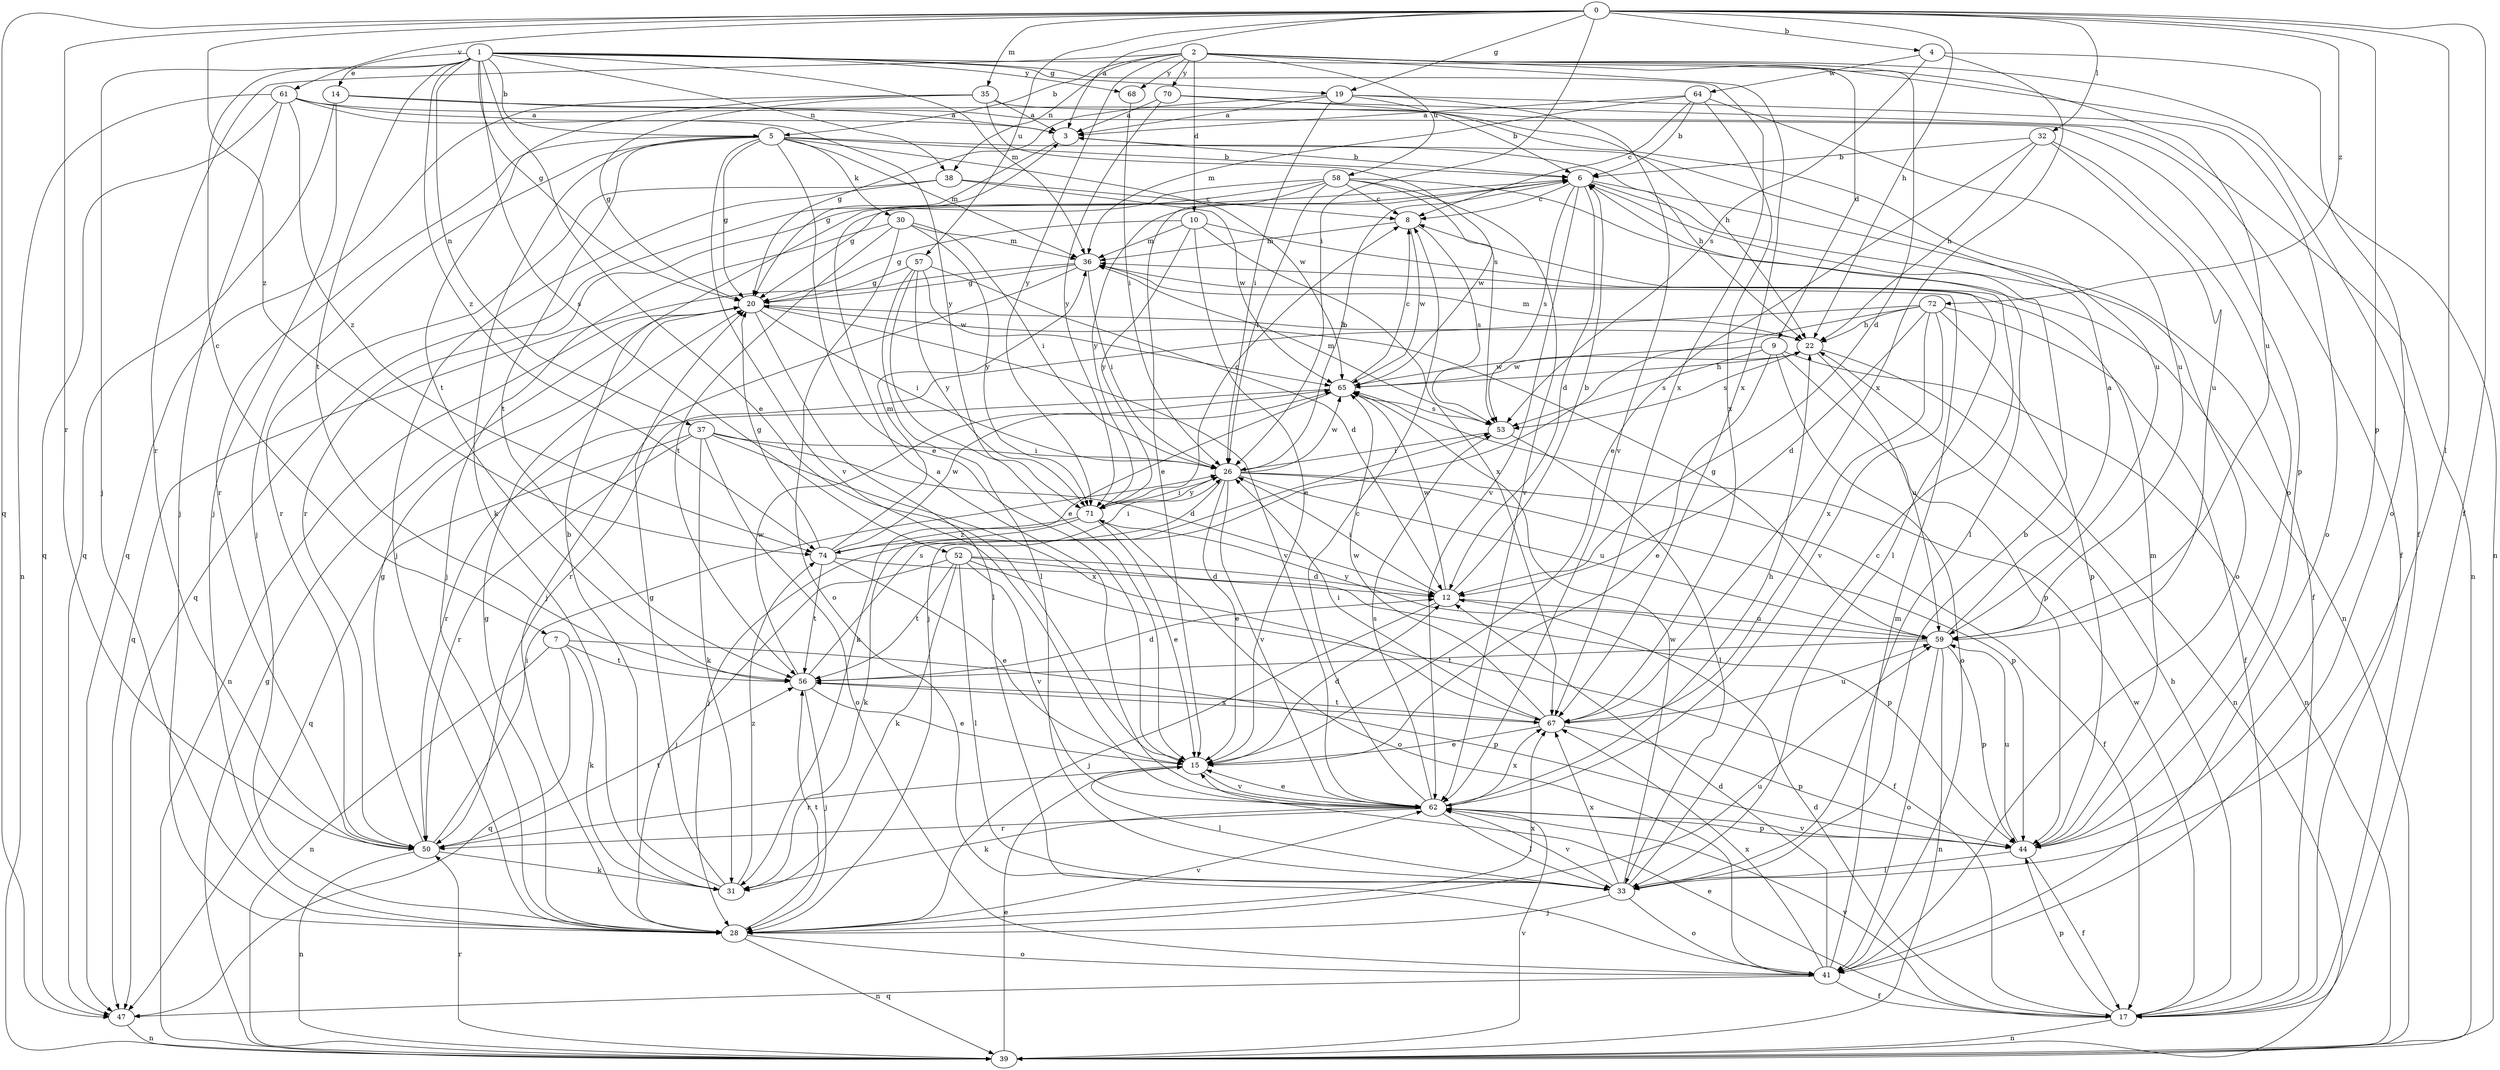 strict digraph  {
0;
1;
2;
3;
4;
5;
6;
7;
8;
9;
10;
12;
14;
15;
17;
19;
20;
22;
26;
28;
30;
31;
32;
33;
35;
36;
37;
38;
39;
41;
44;
47;
50;
52;
53;
56;
57;
58;
59;
61;
62;
64;
65;
67;
68;
70;
71;
72;
74;
0 -> 3  [label=a];
0 -> 4  [label=b];
0 -> 17  [label=f];
0 -> 19  [label=g];
0 -> 22  [label=h];
0 -> 26  [label=i];
0 -> 32  [label=l];
0 -> 33  [label=l];
0 -> 35  [label=m];
0 -> 44  [label=p];
0 -> 47  [label=q];
0 -> 50  [label=r];
0 -> 57  [label=u];
0 -> 61  [label=v];
0 -> 72  [label=z];
0 -> 74  [label=z];
1 -> 5  [label=b];
1 -> 7  [label=c];
1 -> 14  [label=e];
1 -> 15  [label=e];
1 -> 17  [label=f];
1 -> 19  [label=g];
1 -> 20  [label=g];
1 -> 28  [label=j];
1 -> 36  [label=m];
1 -> 37  [label=n];
1 -> 38  [label=n];
1 -> 52  [label=s];
1 -> 56  [label=t];
1 -> 67  [label=x];
1 -> 68  [label=y];
1 -> 74  [label=z];
2 -> 5  [label=b];
2 -> 9  [label=d];
2 -> 10  [label=d];
2 -> 12  [label=d];
2 -> 38  [label=n];
2 -> 39  [label=n];
2 -> 50  [label=r];
2 -> 58  [label=u];
2 -> 59  [label=u];
2 -> 67  [label=x];
2 -> 68  [label=y];
2 -> 70  [label=y];
2 -> 71  [label=y];
3 -> 6  [label=b];
3 -> 20  [label=g];
4 -> 41  [label=o];
4 -> 53  [label=s];
4 -> 64  [label=w];
4 -> 67  [label=x];
5 -> 6  [label=b];
5 -> 15  [label=e];
5 -> 20  [label=g];
5 -> 22  [label=h];
5 -> 28  [label=j];
5 -> 30  [label=k];
5 -> 31  [label=k];
5 -> 36  [label=m];
5 -> 50  [label=r];
5 -> 56  [label=t];
5 -> 62  [label=v];
5 -> 65  [label=w];
6 -> 8  [label=c];
6 -> 12  [label=d];
6 -> 17  [label=f];
6 -> 20  [label=g];
6 -> 33  [label=l];
6 -> 41  [label=o];
6 -> 53  [label=s];
6 -> 62  [label=v];
6 -> 71  [label=y];
7 -> 31  [label=k];
7 -> 39  [label=n];
7 -> 44  [label=p];
7 -> 47  [label=q];
7 -> 56  [label=t];
8 -> 36  [label=m];
8 -> 53  [label=s];
8 -> 65  [label=w];
9 -> 15  [label=e];
9 -> 39  [label=n];
9 -> 41  [label=o];
9 -> 44  [label=p];
9 -> 53  [label=s];
9 -> 65  [label=w];
10 -> 15  [label=e];
10 -> 20  [label=g];
10 -> 33  [label=l];
10 -> 36  [label=m];
10 -> 67  [label=x];
10 -> 71  [label=y];
12 -> 6  [label=b];
12 -> 26  [label=i];
12 -> 28  [label=j];
12 -> 59  [label=u];
12 -> 65  [label=w];
14 -> 3  [label=a];
14 -> 17  [label=f];
14 -> 28  [label=j];
14 -> 47  [label=q];
15 -> 12  [label=d];
15 -> 33  [label=l];
15 -> 50  [label=r];
15 -> 62  [label=v];
17 -> 12  [label=d];
17 -> 15  [label=e];
17 -> 22  [label=h];
17 -> 39  [label=n];
17 -> 44  [label=p];
17 -> 62  [label=v];
17 -> 65  [label=w];
19 -> 3  [label=a];
19 -> 6  [label=b];
19 -> 20  [label=g];
19 -> 26  [label=i];
19 -> 41  [label=o];
19 -> 62  [label=v];
20 -> 22  [label=h];
20 -> 26  [label=i];
20 -> 33  [label=l];
20 -> 39  [label=n];
20 -> 62  [label=v];
22 -> 36  [label=m];
22 -> 39  [label=n];
22 -> 53  [label=s];
22 -> 59  [label=u];
22 -> 65  [label=w];
26 -> 6  [label=b];
26 -> 15  [label=e];
26 -> 17  [label=f];
26 -> 28  [label=j];
26 -> 44  [label=p];
26 -> 59  [label=u];
26 -> 62  [label=v];
26 -> 65  [label=w];
26 -> 71  [label=y];
28 -> 20  [label=g];
28 -> 39  [label=n];
28 -> 41  [label=o];
28 -> 56  [label=t];
28 -> 59  [label=u];
28 -> 62  [label=v];
28 -> 67  [label=x];
30 -> 26  [label=i];
30 -> 28  [label=j];
30 -> 36  [label=m];
30 -> 41  [label=o];
30 -> 56  [label=t];
30 -> 71  [label=y];
31 -> 6  [label=b];
31 -> 20  [label=g];
31 -> 74  [label=z];
32 -> 6  [label=b];
32 -> 15  [label=e];
32 -> 22  [label=h];
32 -> 44  [label=p];
32 -> 59  [label=u];
33 -> 6  [label=b];
33 -> 8  [label=c];
33 -> 28  [label=j];
33 -> 41  [label=o];
33 -> 62  [label=v];
33 -> 65  [label=w];
33 -> 67  [label=x];
35 -> 3  [label=a];
35 -> 20  [label=g];
35 -> 47  [label=q];
35 -> 53  [label=s];
35 -> 56  [label=t];
35 -> 59  [label=u];
36 -> 20  [label=g];
36 -> 26  [label=i];
36 -> 28  [label=j];
36 -> 47  [label=q];
37 -> 12  [label=d];
37 -> 26  [label=i];
37 -> 31  [label=k];
37 -> 41  [label=o];
37 -> 47  [label=q];
37 -> 50  [label=r];
37 -> 67  [label=x];
38 -> 8  [label=c];
38 -> 28  [label=j];
38 -> 50  [label=r];
38 -> 65  [label=w];
39 -> 15  [label=e];
39 -> 20  [label=g];
39 -> 50  [label=r];
39 -> 62  [label=v];
41 -> 12  [label=d];
41 -> 17  [label=f];
41 -> 36  [label=m];
41 -> 47  [label=q];
41 -> 67  [label=x];
44 -> 17  [label=f];
44 -> 33  [label=l];
44 -> 36  [label=m];
44 -> 59  [label=u];
44 -> 62  [label=v];
47 -> 39  [label=n];
50 -> 20  [label=g];
50 -> 26  [label=i];
50 -> 31  [label=k];
50 -> 39  [label=n];
50 -> 56  [label=t];
52 -> 12  [label=d];
52 -> 17  [label=f];
52 -> 28  [label=j];
52 -> 31  [label=k];
52 -> 33  [label=l];
52 -> 44  [label=p];
52 -> 56  [label=t];
52 -> 62  [label=v];
53 -> 26  [label=i];
53 -> 33  [label=l];
53 -> 36  [label=m];
56 -> 12  [label=d];
56 -> 15  [label=e];
56 -> 28  [label=j];
56 -> 53  [label=s];
56 -> 65  [label=w];
56 -> 67  [label=x];
57 -> 12  [label=d];
57 -> 15  [label=e];
57 -> 20  [label=g];
57 -> 33  [label=l];
57 -> 65  [label=w];
57 -> 71  [label=y];
58 -> 8  [label=c];
58 -> 15  [label=e];
58 -> 26  [label=i];
58 -> 39  [label=n];
58 -> 47  [label=q];
58 -> 50  [label=r];
58 -> 62  [label=v];
58 -> 65  [label=w];
59 -> 3  [label=a];
59 -> 20  [label=g];
59 -> 39  [label=n];
59 -> 41  [label=o];
59 -> 44  [label=p];
59 -> 56  [label=t];
59 -> 71  [label=y];
61 -> 3  [label=a];
61 -> 28  [label=j];
61 -> 39  [label=n];
61 -> 44  [label=p];
61 -> 47  [label=q];
61 -> 71  [label=y];
61 -> 74  [label=z];
62 -> 3  [label=a];
62 -> 8  [label=c];
62 -> 15  [label=e];
62 -> 22  [label=h];
62 -> 31  [label=k];
62 -> 33  [label=l];
62 -> 44  [label=p];
62 -> 50  [label=r];
62 -> 53  [label=s];
62 -> 67  [label=x];
64 -> 3  [label=a];
64 -> 6  [label=b];
64 -> 8  [label=c];
64 -> 36  [label=m];
64 -> 59  [label=u];
64 -> 67  [label=x];
65 -> 8  [label=c];
65 -> 22  [label=h];
65 -> 31  [label=k];
65 -> 50  [label=r];
65 -> 53  [label=s];
67 -> 15  [label=e];
67 -> 26  [label=i];
67 -> 44  [label=p];
67 -> 56  [label=t];
67 -> 59  [label=u];
67 -> 65  [label=w];
68 -> 26  [label=i];
70 -> 3  [label=a];
70 -> 22  [label=h];
70 -> 39  [label=n];
70 -> 71  [label=y];
71 -> 8  [label=c];
71 -> 15  [label=e];
71 -> 26  [label=i];
71 -> 31  [label=k];
71 -> 41  [label=o];
71 -> 74  [label=z];
72 -> 12  [label=d];
72 -> 17  [label=f];
72 -> 22  [label=h];
72 -> 28  [label=j];
72 -> 44  [label=p];
72 -> 50  [label=r];
72 -> 62  [label=v];
72 -> 67  [label=x];
74 -> 12  [label=d];
74 -> 15  [label=e];
74 -> 20  [label=g];
74 -> 26  [label=i];
74 -> 36  [label=m];
74 -> 56  [label=t];
74 -> 65  [label=w];
}
